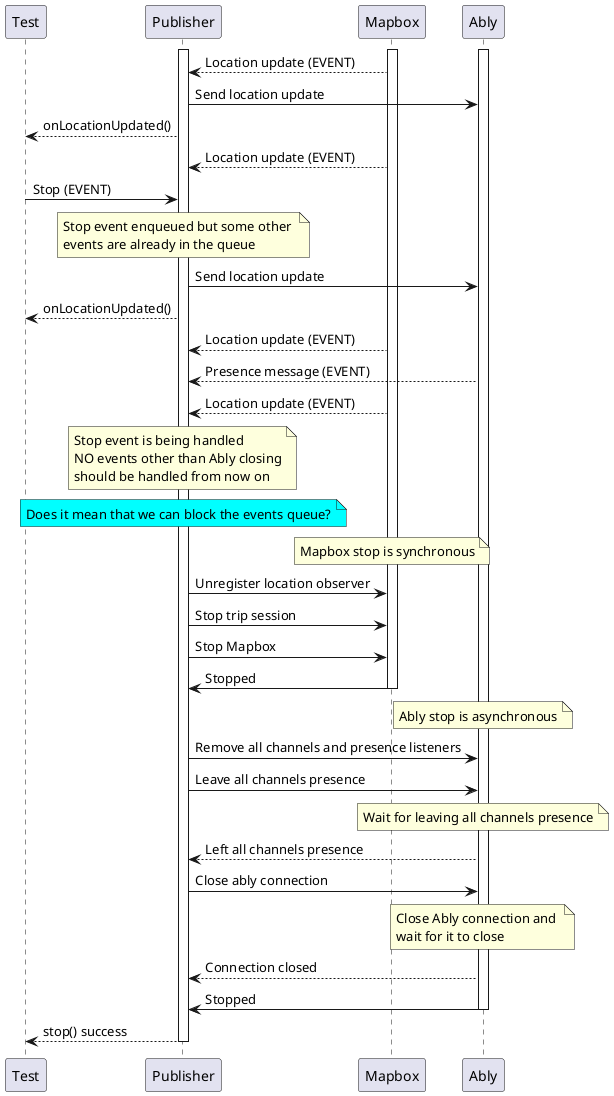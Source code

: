 @startuml
participant Test
participant Publisher
participant Mapbox
participant Ably

' ----------- Publisher create and start -----------
activate Mapbox
activate Ably
activate Publisher

' ----------- Location update -----------
Publisher <-- Mapbox: Location update (EVENT)
Publisher -> Ably: Send location update
Test <-- Publisher: onLocationUpdated()

' ----------- Location update -----------
Publisher <-- Mapbox: Location update (EVENT)

' ----------- Publisher stop -----------
Test -> Publisher: Stop (EVENT)
note over Publisher
Stop event enqueued but some other 
events are already in the queue
end note

' ----------- Location update continued -----------
Publisher -> Ably: Send location update
Test <-- Publisher: onLocationUpdated()

Publisher <-- Mapbox: Location update (EVENT)
Publisher <-- Ably: Presence message (EVENT)
Publisher <-- Mapbox: Location update (EVENT)

' ----------- Publisher stop callback -----------
note over Publisher
Stop event is being handled
NO events other than Ably closing
should be handled from now on
end note
note over Publisher #aqua: Does it mean that we can block the events queue?
note over Mapbox: Mapbox stop is synchronous
Publisher -> Mapbox: Unregister location observer
Publisher -> Mapbox: Stop trip session
Publisher -> Mapbox: Stop Mapbox
Publisher <- Mapbox: Stopped
deactivate Mapbox

note over Ably: Ably stop is asynchronous
Publisher -> Ably: Remove all channels and presence listeners
Publisher -> Ably: Leave all channels presence
note over Ably: Wait for leaving all channels presence
Publisher <-- Ably: Left all channels presence
Publisher -> Ably: Close ably connection
note over Ably
Close Ably connection and 
wait for it to close
end note
Publisher <-- Ably: Connection closed
Publisher <- Ably: Stopped
deactivate Ably
Test <-- Publisher: stop() success
deactivate Publisher
@enduml
